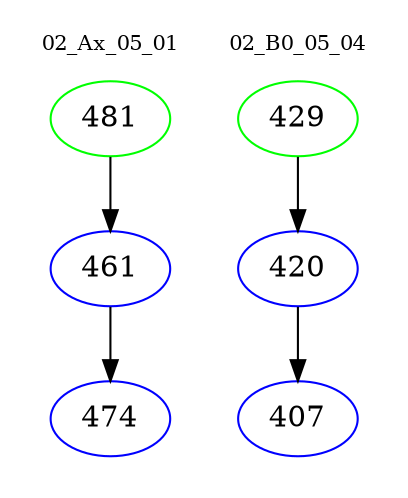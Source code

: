 digraph{
subgraph cluster_0 {
color = white
label = "02_Ax_05_01";
fontsize=10;
T0_481 [label="481", color="green"]
T0_481 -> T0_461 [color="black"]
T0_461 [label="461", color="blue"]
T0_461 -> T0_474 [color="black"]
T0_474 [label="474", color="blue"]
}
subgraph cluster_1 {
color = white
label = "02_B0_05_04";
fontsize=10;
T1_429 [label="429", color="green"]
T1_429 -> T1_420 [color="black"]
T1_420 [label="420", color="blue"]
T1_420 -> T1_407 [color="black"]
T1_407 [label="407", color="blue"]
}
}
